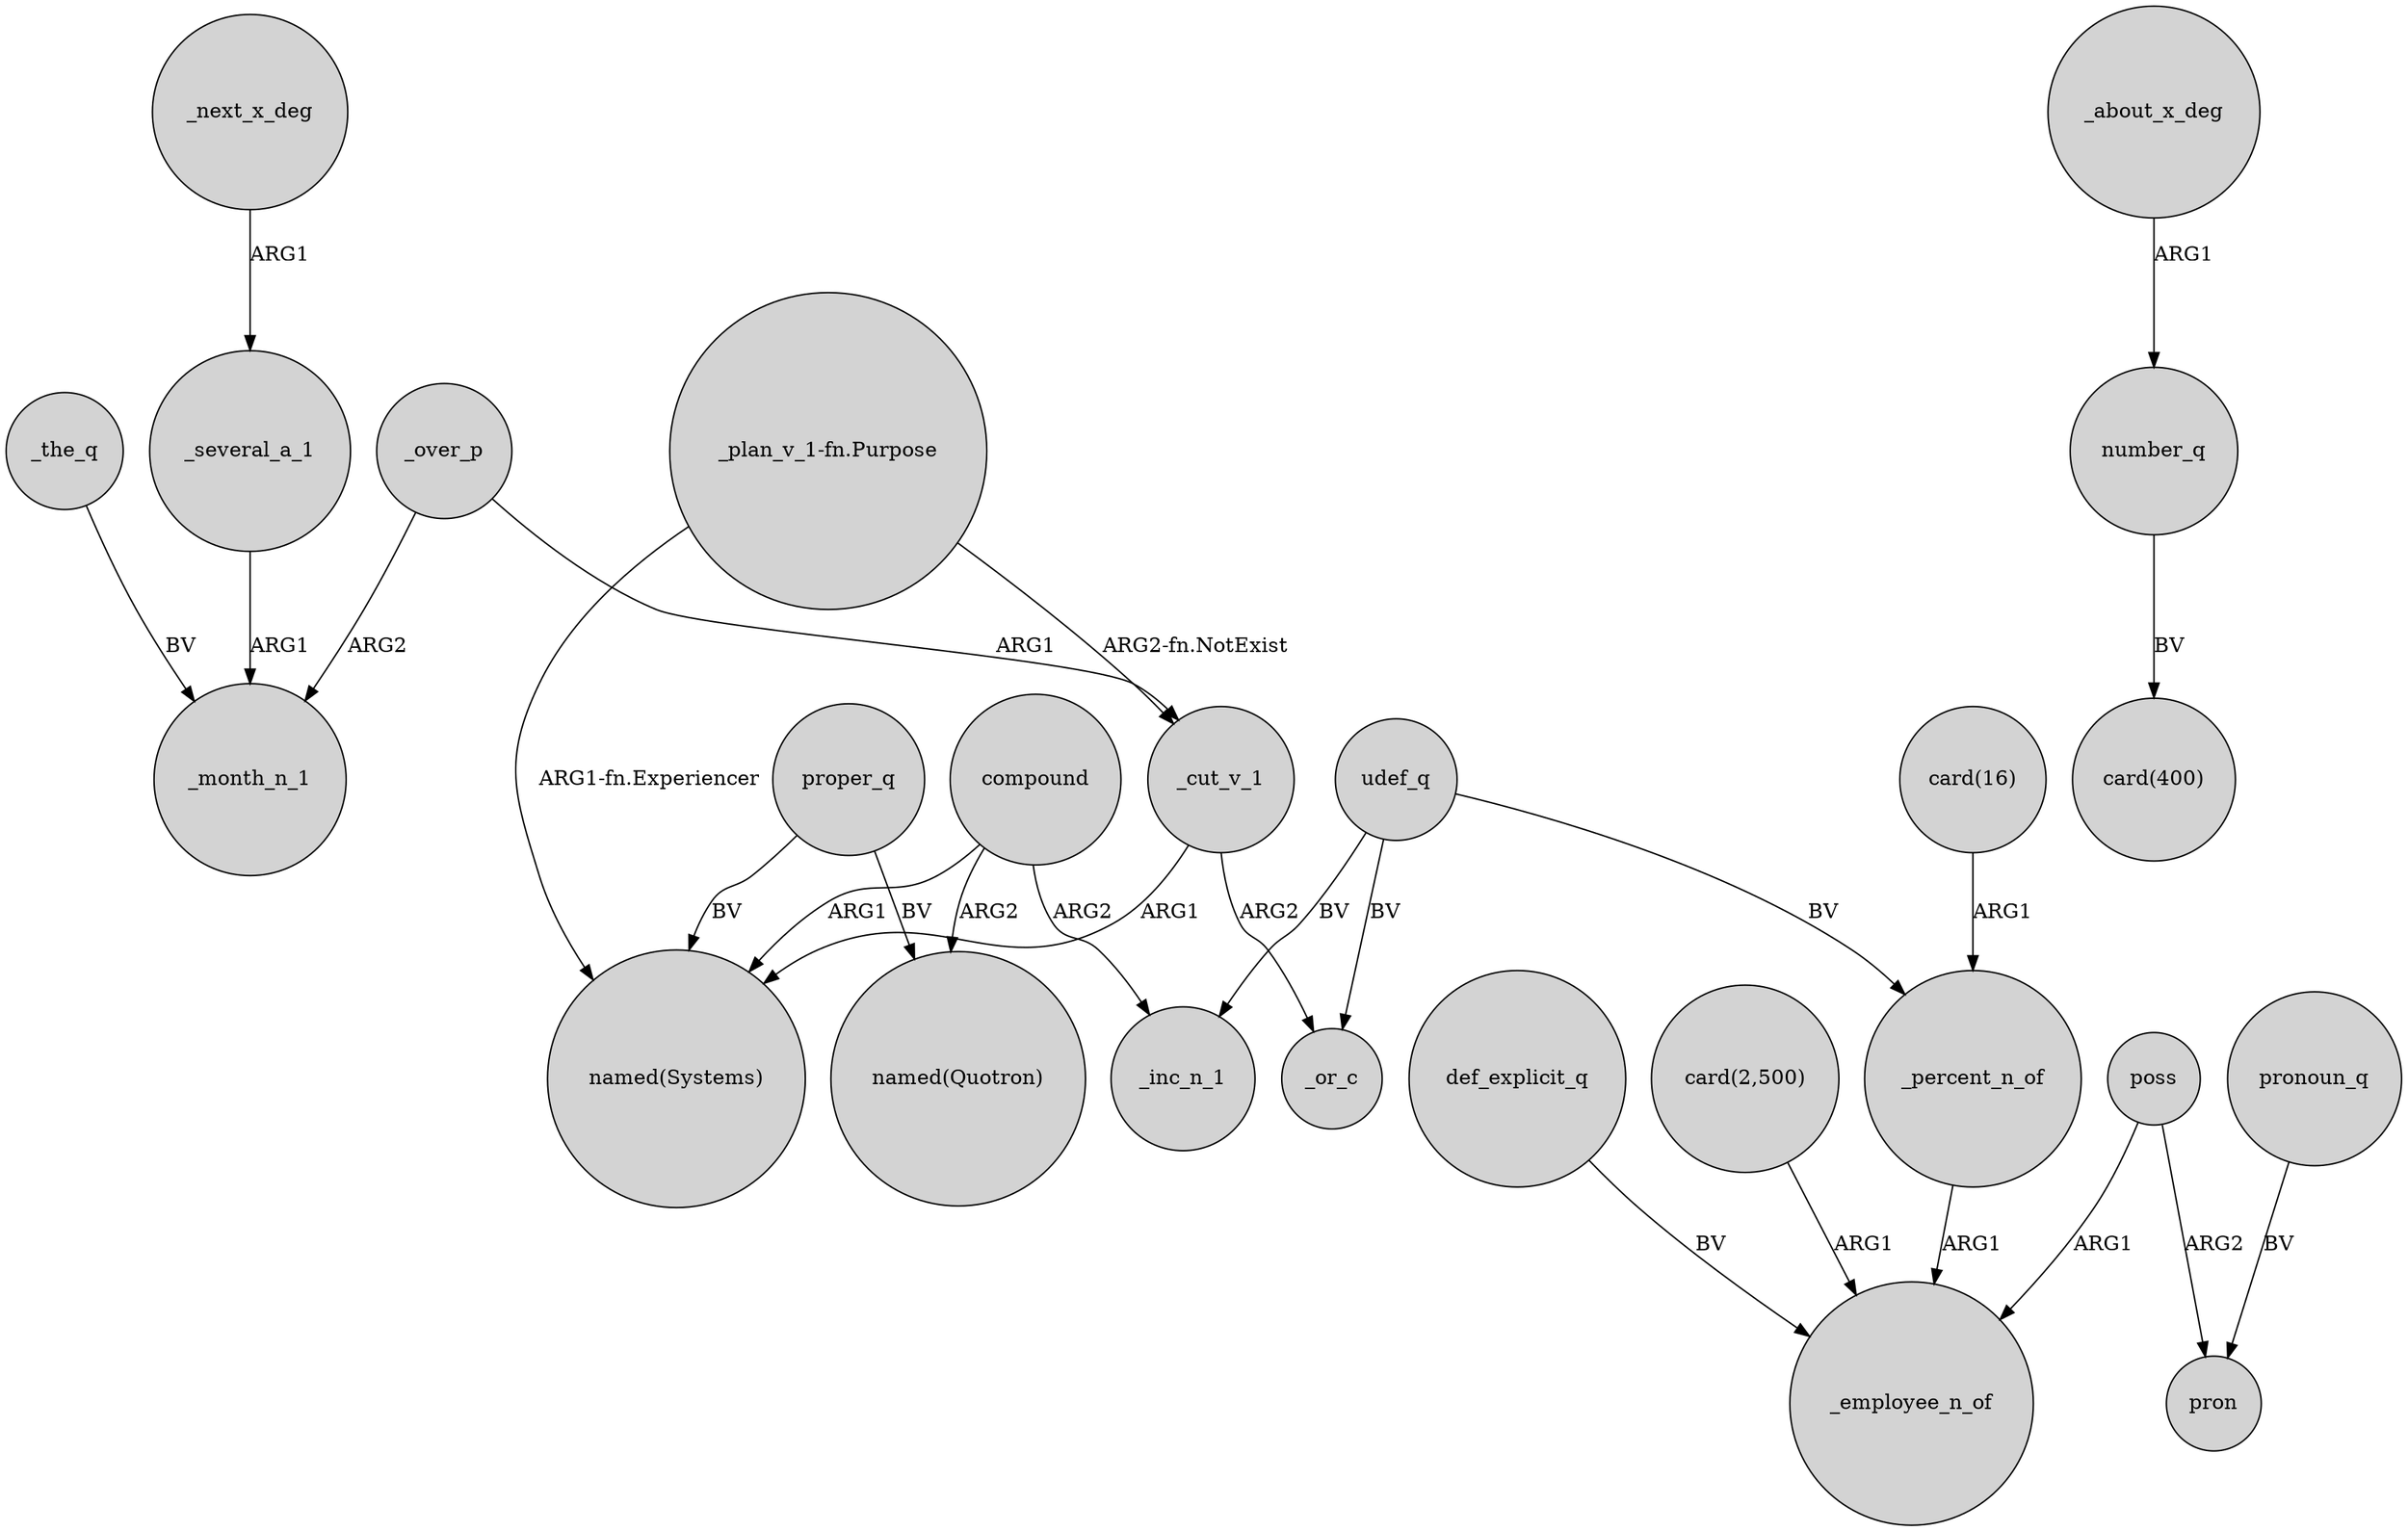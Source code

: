 digraph {
	node [shape=circle style=filled]
	_next_x_deg -> _several_a_1 [label=ARG1]
	udef_q -> _inc_n_1 [label=BV]
	poss -> pron [label=ARG2]
	proper_q -> "named(Quotron)" [label=BV]
	compound -> "named(Quotron)" [label=ARG2]
	"_plan_v_1-fn.Purpose" -> "named(Systems)" [label="ARG1-fn.Experiencer"]
	udef_q -> _or_c [label=BV]
	_percent_n_of -> _employee_n_of [label=ARG1]
	_cut_v_1 -> _or_c [label=ARG2]
	"card(16)" -> _percent_n_of [label=ARG1]
	_several_a_1 -> _month_n_1 [label=ARG1]
	_about_x_deg -> number_q [label=ARG1]
	def_explicit_q -> _employee_n_of [label=BV]
	_over_p -> _month_n_1 [label=ARG2]
	pronoun_q -> pron [label=BV]
	_the_q -> _month_n_1 [label=BV]
	poss -> _employee_n_of [label=ARG1]
	compound -> "named(Systems)" [label=ARG1]
	proper_q -> "named(Systems)" [label=BV]
	"card(2,500)" -> _employee_n_of [label=ARG1]
	udef_q -> _percent_n_of [label=BV]
	_over_p -> _cut_v_1 [label=ARG1]
	compound -> _inc_n_1 [label=ARG2]
	number_q -> "card(400)" [label=BV]
	"_plan_v_1-fn.Purpose" -> _cut_v_1 [label="ARG2-fn.NotExist"]
	_cut_v_1 -> "named(Systems)" [label=ARG1]
}
